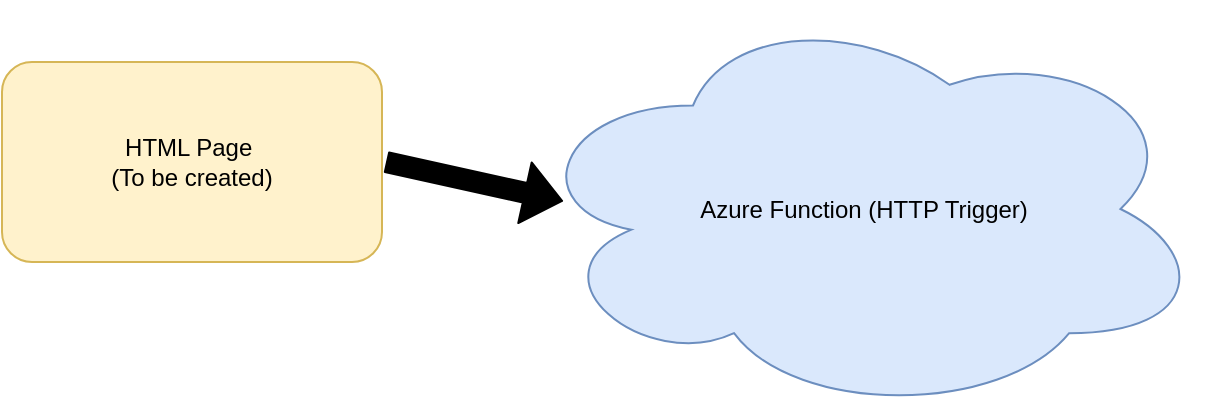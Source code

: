 <mxfile version="13.8.6" type="github">
  <diagram id="CAgR2Z3aM5H-4d2uEahu" name="Page-1">
    <mxGraphModel dx="1102" dy="582" grid="0" gridSize="10" guides="1" tooltips="1" connect="1" arrows="1" fold="1" page="1" pageScale="1" pageWidth="1100" pageHeight="850" math="0" shadow="0">
      <root>
        <mxCell id="0" />
        <mxCell id="1" parent="0" />
        <mxCell id="s09indxEkRqZfLtlAbU7-1" value="HTML Page&amp;nbsp;&lt;br&gt;(To be created)" style="rounded=1;whiteSpace=wrap;html=1;fillColor=#fff2cc;strokeColor=#d6b656;" vertex="1" parent="1">
          <mxGeometry x="249" y="183" width="190" height="100" as="geometry" />
        </mxCell>
        <mxCell id="s09indxEkRqZfLtlAbU7-3" value="Azure Function (HTTP Trigger)" style="ellipse;shape=cloud;whiteSpace=wrap;html=1;fillColor=#dae8fc;strokeColor=#6c8ebf;" vertex="1" parent="1">
          <mxGeometry x="509" y="153" width="342" height="207" as="geometry" />
        </mxCell>
        <mxCell id="s09indxEkRqZfLtlAbU7-5" value="" style="shape=flexArrow;endArrow=classic;html=1;entryX=0.06;entryY=0.481;entryDx=0;entryDy=0;entryPerimeter=0;fillColor=#000000;" edge="1" parent="1" target="s09indxEkRqZfLtlAbU7-3">
          <mxGeometry width="50" height="50" relative="1" as="geometry">
            <mxPoint x="441" y="233" as="sourcePoint" />
            <mxPoint x="761" y="250" as="targetPoint" />
          </mxGeometry>
        </mxCell>
      </root>
    </mxGraphModel>
  </diagram>
</mxfile>
